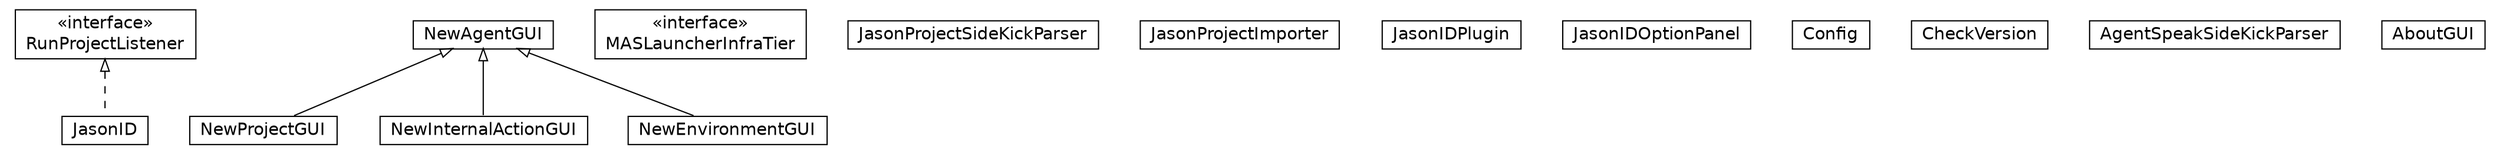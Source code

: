 #!/usr/local/bin/dot
#
# Class diagram 
# Generated by UMLGraph version 5.1 (http://www.umlgraph.org/)
#

digraph G {
	edge [fontname="Helvetica",fontsize=10,labelfontname="Helvetica",labelfontsize=10];
	node [fontname="Helvetica",fontsize=10,shape=plaintext];
	nodesep=0.25;
	ranksep=0.5;
	// jason.jeditplugin.RunProjectListener
	c3673 [label=<<table title="jason.jeditplugin.RunProjectListener" border="0" cellborder="1" cellspacing="0" cellpadding="2" port="p" href="./RunProjectListener.html">
		<tr><td><table border="0" cellspacing="0" cellpadding="1">
<tr><td align="center" balign="center"> &#171;interface&#187; </td></tr>
<tr><td align="center" balign="center"> RunProjectListener </td></tr>
		</table></td></tr>
		</table>>, fontname="Helvetica", fontcolor="black", fontsize=14.0];
	// jason.jeditplugin.NewProjectGUI
	c3674 [label=<<table title="jason.jeditplugin.NewProjectGUI" border="0" cellborder="1" cellspacing="0" cellpadding="2" port="p" href="./NewProjectGUI.html">
		<tr><td><table border="0" cellspacing="0" cellpadding="1">
<tr><td align="center" balign="center"> NewProjectGUI </td></tr>
		</table></td></tr>
		</table>>, fontname="Helvetica", fontcolor="black", fontsize=14.0];
	// jason.jeditplugin.NewInternalActionGUI
	c3675 [label=<<table title="jason.jeditplugin.NewInternalActionGUI" border="0" cellborder="1" cellspacing="0" cellpadding="2" port="p" href="./NewInternalActionGUI.html">
		<tr><td><table border="0" cellspacing="0" cellpadding="1">
<tr><td align="center" balign="center"> NewInternalActionGUI </td></tr>
		</table></td></tr>
		</table>>, fontname="Helvetica", fontcolor="black", fontsize=14.0];
	// jason.jeditplugin.NewEnvironmentGUI
	c3676 [label=<<table title="jason.jeditplugin.NewEnvironmentGUI" border="0" cellborder="1" cellspacing="0" cellpadding="2" port="p" href="./NewEnvironmentGUI.html">
		<tr><td><table border="0" cellspacing="0" cellpadding="1">
<tr><td align="center" balign="center"> NewEnvironmentGUI </td></tr>
		</table></td></tr>
		</table>>, fontname="Helvetica", fontcolor="black", fontsize=14.0];
	// jason.jeditplugin.NewAgentGUI
	c3677 [label=<<table title="jason.jeditplugin.NewAgentGUI" border="0" cellborder="1" cellspacing="0" cellpadding="2" port="p" href="./NewAgentGUI.html">
		<tr><td><table border="0" cellspacing="0" cellpadding="1">
<tr><td align="center" balign="center"> NewAgentGUI </td></tr>
		</table></td></tr>
		</table>>, fontname="Helvetica", fontcolor="black", fontsize=14.0];
	// jason.jeditplugin.MASLauncherInfraTier
	c3678 [label=<<table title="jason.jeditplugin.MASLauncherInfraTier" border="0" cellborder="1" cellspacing="0" cellpadding="2" port="p" href="./MASLauncherInfraTier.html">
		<tr><td><table border="0" cellspacing="0" cellpadding="1">
<tr><td align="center" balign="center"> &#171;interface&#187; </td></tr>
<tr><td align="center" balign="center"> MASLauncherInfraTier </td></tr>
		</table></td></tr>
		</table>>, fontname="Helvetica", fontcolor="black", fontsize=14.0];
	// jason.jeditplugin.JasonProjectSideKickParser
	c3679 [label=<<table title="jason.jeditplugin.JasonProjectSideKickParser" border="0" cellborder="1" cellspacing="0" cellpadding="2" port="p" href="./JasonProjectSideKickParser.html">
		<tr><td><table border="0" cellspacing="0" cellpadding="1">
<tr><td align="center" balign="center"> JasonProjectSideKickParser </td></tr>
		</table></td></tr>
		</table>>, fontname="Helvetica", fontcolor="black", fontsize=14.0];
	// jason.jeditplugin.JasonProjectImporter
	c3680 [label=<<table title="jason.jeditplugin.JasonProjectImporter" border="0" cellborder="1" cellspacing="0" cellpadding="2" port="p" href="./JasonProjectImporter.html">
		<tr><td><table border="0" cellspacing="0" cellpadding="1">
<tr><td align="center" balign="center"> JasonProjectImporter </td></tr>
		</table></td></tr>
		</table>>, fontname="Helvetica", fontcolor="black", fontsize=14.0];
	// jason.jeditplugin.JasonIDPlugin
	c3681 [label=<<table title="jason.jeditplugin.JasonIDPlugin" border="0" cellborder="1" cellspacing="0" cellpadding="2" port="p" href="./JasonIDPlugin.html">
		<tr><td><table border="0" cellspacing="0" cellpadding="1">
<tr><td align="center" balign="center"> JasonIDPlugin </td></tr>
		</table></td></tr>
		</table>>, fontname="Helvetica", fontcolor="black", fontsize=14.0];
	// jason.jeditplugin.JasonIDOptionPanel
	c3682 [label=<<table title="jason.jeditplugin.JasonIDOptionPanel" border="0" cellborder="1" cellspacing="0" cellpadding="2" port="p" href="./JasonIDOptionPanel.html">
		<tr><td><table border="0" cellspacing="0" cellpadding="1">
<tr><td align="center" balign="center"> JasonIDOptionPanel </td></tr>
		</table></td></tr>
		</table>>, fontname="Helvetica", fontcolor="black", fontsize=14.0];
	// jason.jeditplugin.JasonID
	c3683 [label=<<table title="jason.jeditplugin.JasonID" border="0" cellborder="1" cellspacing="0" cellpadding="2" port="p" href="./JasonID.html">
		<tr><td><table border="0" cellspacing="0" cellpadding="1">
<tr><td align="center" balign="center"> JasonID </td></tr>
		</table></td></tr>
		</table>>, fontname="Helvetica", fontcolor="black", fontsize=14.0];
	// jason.jeditplugin.Config
	c3684 [label=<<table title="jason.jeditplugin.Config" border="0" cellborder="1" cellspacing="0" cellpadding="2" port="p" href="./Config.html">
		<tr><td><table border="0" cellspacing="0" cellpadding="1">
<tr><td align="center" balign="center"> Config </td></tr>
		</table></td></tr>
		</table>>, fontname="Helvetica", fontcolor="black", fontsize=14.0];
	// jason.jeditplugin.CheckVersion
	c3685 [label=<<table title="jason.jeditplugin.CheckVersion" border="0" cellborder="1" cellspacing="0" cellpadding="2" port="p" href="./CheckVersion.html">
		<tr><td><table border="0" cellspacing="0" cellpadding="1">
<tr><td align="center" balign="center"> CheckVersion </td></tr>
		</table></td></tr>
		</table>>, fontname="Helvetica", fontcolor="black", fontsize=14.0];
	// jason.jeditplugin.AgentSpeakSideKickParser
	c3686 [label=<<table title="jason.jeditplugin.AgentSpeakSideKickParser" border="0" cellborder="1" cellspacing="0" cellpadding="2" port="p" href="./AgentSpeakSideKickParser.html">
		<tr><td><table border="0" cellspacing="0" cellpadding="1">
<tr><td align="center" balign="center"> AgentSpeakSideKickParser </td></tr>
		</table></td></tr>
		</table>>, fontname="Helvetica", fontcolor="black", fontsize=14.0];
	// jason.jeditplugin.AboutGUI
	c3687 [label=<<table title="jason.jeditplugin.AboutGUI" border="0" cellborder="1" cellspacing="0" cellpadding="2" port="p" href="./AboutGUI.html">
		<tr><td><table border="0" cellspacing="0" cellpadding="1">
<tr><td align="center" balign="center"> AboutGUI </td></tr>
		</table></td></tr>
		</table>>, fontname="Helvetica", fontcolor="black", fontsize=14.0];
	//jason.jeditplugin.NewProjectGUI extends jason.jeditplugin.NewAgentGUI
	c3677:p -> c3674:p [dir=back,arrowtail=empty];
	//jason.jeditplugin.NewInternalActionGUI extends jason.jeditplugin.NewAgentGUI
	c3677:p -> c3675:p [dir=back,arrowtail=empty];
	//jason.jeditplugin.NewEnvironmentGUI extends jason.jeditplugin.NewAgentGUI
	c3677:p -> c3676:p [dir=back,arrowtail=empty];
	//jason.jeditplugin.JasonID implements jason.jeditplugin.RunProjectListener
	c3673:p -> c3683:p [dir=back,arrowtail=empty,style=dashed];
}

